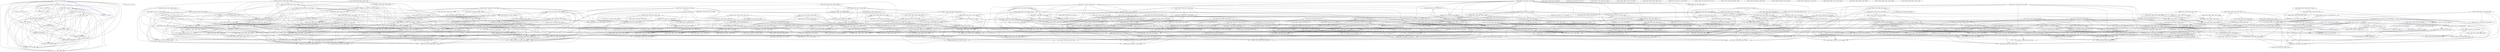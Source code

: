 digraph {
	0 [label="[(-12, 41), (-1, 48), (-27, 19)]"]
	1 [label="[(-40, 7), (-47, 2), (-24, 22)]"]
	2 [label="[(-11, 36), (-29, 18), (-46, 0)]"]
	3 [label="[(-21, 23), (-18, 32), (-14, 39)]"]
	4 [label="[(-49, -4), (-44, 10), (-38, 15)]"]
	5 [label="[(-29, 22), (-17, 33), (-42, 2)]"]
	6 [label="[(-20, 26), (-41, 13), (-27, 22)]"]
	7 [label="[(-11, 35), (-34, 16), (-13, 33)]"]
	8 [label="[(-1, 43), (-34, 11), (-48, 1)]"]
	9 [label="[(-32, 20), (-38, 13), (-23, 23)]"]
	10 [label="[(0, 18), (-9, 2), (-23, -8)]"]
	11 [label="[(-11, 38), (-8, 42), (4, 48)]"]
	12 [label="[(30, 42), (-32, -18), (4, 14)]"]
	13 [label="[(-32, 19), (-45, -1), (-25, 22)]"]
	14 [label="[(18, 33), (5, 19), (16, 30)]"]
	15 [label="[(-45, 1), (-40, 14), (-28, 18)]"]
	16 [label="[(-35, -20), (-41, -24), (-26, -12)]"]
	17 [label="[(-9, 35), (-18, 27), (-30, 18)]"]
	18 [label="[(5, 16), (-26, -15), (5, 21)]"]
	19 [label="[(-22, 27), (-31, 19), (-36, 16)]"]
	20 [label="[(-70003, -58017), (-28949, -6824), (34637, 57201)]"]
	21 [label="[(-7511, 14289), (71993, 81295), (-14182, 1065)]"]
	22 [label="[(41496, 62331), (28739, 63867), (-46404, -22233)]"]
	23 [label="[(-52024, -35937), (41715, 68830), (-50871, -12843)]"]
	24 [label="[(57864, 70702), (-52912, -30880), (13502, 34524)]"]
	25 [label="[(68548, 84052), (-34332, -28083), (-15694, 13805)]"]
	26 [label="[(19572, 46018), (-91175, -66184), (-19354, 5173)]"]
	27 [label="[(5001, 25611), (-34428, -3278), (-81501, -67639)]"]
	28 [label="[(28955, 45739), (3796, 16038), (55192, 88006)]"]
	29 [label="[(-2321, 12926), (-82562, -76867), (-9287, 15586)]"]
	30 [label="[(-17907, 2536), (8413, 19854), (70416, 89725)]"]
	31 [label="[(4653, 28469), (63236, 67499), (22339, 51748)]"]
	32 [label="[(-8654, 10864), (16840, 34644), (63195, 79095)]"]
	33 [label="[(-30124, -21549), (57165, 72520), (-36955, -26429)]"]
	34 [label="[(17391, 30238), (-54972, -20496), (-81951, -51987)]"]
	35 [label="[(46168, 56617), (43136, 70418), (3380, 27308)]"]
	36 [label="[(1615, 17921), (48397, 83812), (43269, 45469)]"]
	37 [label="[(-79091, -47773), (36153, 58425), (-22888, -11010)]"]
	38 [label="[(57466, 79937), (30666, 59763), (11646, 33794)]"]
	39 [label="[(-29725, -8310), (-75680, -63108), (-43531, -39143)]"]
	40 [label="[(-79207, -59591), (16942, 30273), (12337, 45526)]"]
	41 [label="[(-8272, 18794), (70196, 93422), (12844, 26949)]"]
	42 [label="[(-10016, 10763), (22684, 42075), (-81405, -61351)]"]
	43 [label="[(-63057, -36503), (-20032, -4256), (-65067, -49139)]"]
	44 [label="[(-3284, 20447), (-68897, -53056), (-52160, -22119)]"]
	45 [label="[(41716, 68477), (-12125, 3683), (48943, 63237)]"]
	46 [label="[(-56443, -44652), (56383, 65978), (6596, 32508)]"]
	47 [label="[(-64063, -55988), (-50143, -29492), (-19329, -7290)]"]
	48 [label="[(-40307, -24457), (-2859, 12193), (68883, 85116)]"]
	49 [label="[(41615, 53213), (3132, 32896), (55879, 59067)]"]
	50 [label="[(60411, 89514), (18265, 48124), (-29076, -5776)]"]
	51 [label="[(-6668, 9186), (21495, 34426), (67739, 90223)]"]
	52 [label="[(-31149, -17374), (282, 26729), (-82337, -66347)]"]
	53 [label="[(-28982, -12550), (-52493, -33002), (57631, 73424)]"]
	54 [label="[(75153, 85406), (-6097, 32097), (-2048, 22399)]"]
	55 [label="[(-39777, -24306), (40742, 65550), (-70805, -48884)]"]
	56 [label="[(50447, 61226), (13927, 44884), (-68517, -41950)]"]
	57 [label="[(14069, 49966), (58045, 73769), (-49109, -17154)]"]
	58 [label="[(-18059, 7973), (-59119, -42202), (53942, 76180)]"]
	59 [label="[(74116, 80753), (-15199, -4482), (-22883, -6218)]"]
	60 [label="[(-30137, -3472), (-78265, -76268), (-3856, 20738)]"]
	61 [label="[(-27525, 4210), (-48999, -30036), (-66522, -61008)]"]
	62 [label="[(-71598, -42691), (-19346, 5442), (50080, 76093)]"]
	63 [label="[(36986, 50946), (35576, 47733), (-53704, -42441)]"]
	64 [label="[(-20729, 5473), (-62540, -45007), (-69672, -63211)]"]
	65 [label="[(-78793, -57347), (-15855, 16836), (31142, 53183)]"]
	66 [label="[(-43253, -27154), (-80214, -54484), (-6923, 15043)]"]
	67 [label="[(21524, 51205), (-78788, -44373), (31296, 45389)]"]
	68 [label="[(20477, 43834), (-28619, -9238), (-89857, -66901)]"]
	69 [label="[(-53104, -43676), (-80037, -42706), (-8427, -403)]"]
	70 [label="[(-78578, -48390), (-43339, -31792), (-48259, -30921)]"]
	71 [label="[(-18776, 8984), (-6854, 6443), (-93619, -71328)]"]
	72 [label="[(-62431, -29429), (2162, 17928), (-75206, -46164)]"]
	73 [label="[(-23898, -4559), (72332, 96734), (-1414, 24935)]"]
	74 [label="[(26788, 43942), (36629, 57271), (29772, 58885)]"]
	75 [label="[(-27121, 2320), (58018, 89127), (-779, 25015)]"]
	76 [label="[(-14496, 14812), (74395, 85109), (-6120, 20267)]"]
	77 [label="[(-63045, -54273), (-61347, -50137), (12633, 16469)]"]
	78 [label="[(-36851, -17397), (68360, 81259), (13658, 30867)]"]
	79 [label="[(-53037, -31783), (-43819, -18209), (48068, 78578)]"]
	80 [label="[(-20337, -10002), (-11452, 26931), (74135, 95181)]"]
	81 [label="[(63991, 88424), (1144, 17375), (31769, 37039)]"]
	82 [label="[(-60710, -33180), (-57971, -39278), (27392, 48256)]"]
	83 [label="[(-53448, -29454), (-40070, -13246), (51989, 72994)]"]
	84 [label="[(-58051, -28559), (36540, 60271), (-51506, -36323)]"]
	85 [label="[(27620, 48354), (16398, 31436), (59161, 78236)]"]
	86 [label="[(-44171, -37013), (53874, 78533), (-38019, -17395)]"]
	87 [label="[(40393, 54549), (-59961, -33826), (-35509, -13584)]"]
	88 [label="[(-42360, -27573), (40941, 67687), (44787, 57727)]"]
	89 [label="[(6083, 24471), (-69836, -33822), (-70052, -59163)]"]
	90 [label="[(63695, 66831), (-41939, -27767), (-48427, -24997)]"]
	91 [label="[(-16966, -742), (32877, 47896), (60792, 80117)]"]
	92 [label="[(45365, 58036), (41440, 75828), (-23904, -3340)]"]
	93 [label="[(-67715, -41781), (-58082, -40366), (-53669, -27574)]"]
	94 [label="[(-31486, -30595), (-11025, -7711), (65390, 77981)]"]
	95 [label="[(-84518, -56987), (-50238, -16053), (7898, 28429)]"]
	96 [label="[(-38856, -18199), (2769, 19471), (-88402, -67533)]"]
	97 [label="[(-43581, -20942), (-75779, -50858), (10839, 33762)]"]
	98 [label="[(67011, 70745), (27669, 40298), (-34724, -13350)]"]
	99 [label="[(62761, 77222), (-22986, 11140), (-51193, -17569)]"]
	100 [label="[(-40001, -34281), (47180, 75328), (-31614, -10059)]"]
	101 [label="[(64666, 87416), (2690, 10109), (7999, 41143)]"]
	102 [label="[(-42148, -14892), (-42763, -28296), (58830, 70600)]"]
	103 [label="[(-75685, -55843), (10307, 35011), (29216, 55451)]"]
	104 [label="[(-22560, -13554), (-3439, 12443), (-85612, -67440)]"]
	105 [label="[(-54051, -32030), (-50066, -13171), (44597, 78006)]"]
	106 [label="[(68219, 79051), (-16670, -1539), (-20617, -4436)]"]
	107 [label="[(-77924, -54659), (-19725, -3491), (18391, 41280)]"]
	108 [label="[(-39009, -20619), (33696, 45286), (-68547, -57520)]"]
	109 [label="[(-15764, 9807), (-89285, -62437), (-42159, -17375)]"]
	110 [label="[(-60394, -35993), (53104, 86109), (746, 25326)]"]
	111 [label="[(-68451, -56368), (20849, 51542), (12898, 35335)]"]
	112 [label="[(11358, 38211), (61548, 91789), (-9967, 6379)]"]
	113 [label="[(12919, 30664), (33943, 64058), (-77691, -55745)]"]
	114 [label="[(55573, 69815), (-2052, 10422), (38302, 53488)]"]
	115 [label="[(5076, 29348), (61677, 85518), (-26379, -12140)]"]
	116 [label="[(49939, 67865), (12998, 27092), (44432, 56410)]"]
	117 [label="[(-70441, -57152), (-791, 18633), (-54891, -23235)]"]
	118 [label="[(-53653, -30543), (-33763, -1919), (66075, 75308)]"]
	119 [label="[(-67798, -63867), (-24008, -7243), (-53174, -39718)]"]
	120 [label="[(-40022, -22503), (-75528, -74474), (-21233, -4581)]"]
	121 [label="[(23601, 34328), (14894, 41533), (-80685, -60190)]"]
	122 [label="[(-13066, 15928), (-92552, -63413), (-20376, -9838)]"]
	123 [label="[(-49892, -43115), (60463, 79397), (-22566, -6597)]"]
	124 [label="[(56284, 69429), (47483, 67335), (-26130, -1957)]"]
	125 [label="[(67867, 75026), (1694, 25447), (-54082, -22987)]"]
	126 [label="[(62296, 81718), (-20000, 907), (14439, 43290)]"]
	127 [label="[(49886, 69148), (29808, 51175), (-33178, -20961)]"]
	128 [label="[(-89551, -70430), (2757, 13331), (25520, 36996)]"]
	129 [label="[(-48418, -33657), (-71128, -47860), (-26141, -17130)]"]
	130 [label="[(-44318, -21630), (5402, 23405), (-89540, -61708)]"]
	131 [label="[(40469, 48747), (8098, 28230), (43525, 63687)]"]
	132 [label="[(-38036, -8983), (18299, 27638), (-77380, -56859)]"]
	133 [label="[(-75705, -56407), (7861, 27680), (-51037, -34139)]"]
	134 [label="[(912, 37237), (-91682, -75217), (-27426, 8968)]"]
	135 [label="[(38885, 61197), (43451, 53890), (-43305, -5432)]"]
	136 [label="[(-84951, -50234), (-10400, 9610), (37177, 52716)]"]
	137 [label="[(-11951, 7996), (63909, 75792), (20464, 40501)]"]
	138 [label="[(53587, 85492), (-29752, -6057), (16752, 42226)]"]
	139 [label="[(-69542, -63786), (-9748, 1328), (-55963, -40728)]"]
	140 [label="[(-47410, -35603), (-79036, -48393), (14262, 27382)]"]
	141 [label="[(-63004, -51874), (15318, 39261), (-63356, -44013)]"]
	142 [label="[(6035, 22314), (-91660, -71249), (12376, 40148)]"]
	143 [label="[(56349, 79243), (26964, 46599), (2405, 26287)]"]
	144 [label="[(-61362, -49465), (35052, 50540), (33752, 41310)]"]
	145 [label="[(-57122, -31360), (-61049, -51330), (18429, 52777)]"]
	146 [label="[(72938, 82895), (-7349, 10258), (-10322, 12590)]"]
	147 [label="[(20847, 36770), (-30373, -12401), (51790, 80140)]"]
	148 [label="[(-33702, -11453), (-88000, -65975), (-27949, 1788)]"]
	149 [label="[(21101, 42098), (-33686, -19107), (-78865, -63117)]"]
	150 [label="[(-66086, -43879), (-34662, -5262), (-76011, -50225)]"]
	151 [label="[(-37086, -24625), (-73278, -65296), (-37345, -22697)]"]
	152 [label="[(-14271, -2833), (54891, 79533), (-44895, -43635)]"]
	153 [label="[(30458, 54853), (47685, 67677), (15350, 41189)]"]
	154 [label="[(-88040, -65134), (-48481, -27025), (-14808, 5096)]"]
	155 [label="[(-19178, 7122), (12953, 30932), (57150, 95617)]"]
	156 [label="[(-30909, -9452), (68296, 90846), (-27217, -6574)]"]
	157 [label="[(-7797, 15301), (-35634, -8361), (55266, 85365)]"]
	158 [label="[(42528, 53145), (8363, 42394), (-56708, -42378)]"]
	159 [label="[(-22028, -12408), (49515, 69518), (52806, 66694)]"]
	160 [label="[(-50326, -22636), (60260, 84018), (-37235, -10401)]"]
	161 [label="[(18641, 32553), (-1551, 20824), (65767, 82140)]"]
	162 [label="[(-14798, 2910), (16332, 18314), (59983, 85220)]"]
	163 [label="[(-30825, -14957), (64605, 81347), (-19408, -665)]"]
	164 [label="[(20356, 44843), (-59058, -24602), (-63510, -49311)]"]
	165 [label="[(-65073, -49771), (52694, 53553), (-1662, 2142)]"]
	166 [label="[(-36268, -3672), (-5911, 2173), (-84764, -62930)]"]
	167 [label="[(17214, 33307), (25948, 45418), (65227, 87293)]"]
	168 [label="[(54256, 72176), (19200, 53176), (-24001, -1154)]"]
	169 [label="[(-28161, -6767), (56080, 69308), (-55554, -34389)]"]
	170 [label="[(-4781, 13451), (-72029, -57606), (21375, 37185)]"]
	171 [label="[(-9221, 16225), (67099, 83595), (8, 28701)]"]
	172 [label="[(51017, 76241), (37451, 52318), (-9740, 13958)]"]
	173 [label="[(-37516, -20125), (-24414, 7208), (-82252, -67529)]"]
	174 [label="[(54696, 81526), (31010, 58109), (-28810, 6757)]"]
	175 [label="[(27352, 49784), (-8560, 23076), (-76248, -72079)]"]
	176 [label="[(-44392, -23178), (-83163, -54734), (-35916, -19210)]"]
	177 [label="[(23058, 39659), (-75066, -59087), (-45038, -21011)]"]
	178 [label="[(-32007, -19199), (50334, 67939), (-66870, -41822)]"]
	179 [label="[(-55482, -16449), (29686, 43681), (-67451, -49661)]"]
	180 [label="[(67412, 78219), (8576, 25353), (26991, 50827)]"]
	181 [label="[(-32997, -13431), (33527, 54011), (44261, 72783)]"]
	182 [label="[(-65226, -44630), (-60999, -42188), (-17980, 7398)]"]
	183 [label="[(-53879, -30199), (-21372, -4591), (53471, 80119)]"]
	184 [label="[(-81750, -73038), (-12391, 16058), (-27281, -10715)]"]
	185 [label="[(-28745, -14037), (21021, 22966), (53138, 75400)]"]
	186 [label="[(-11847, -906), (-87259, -69841), (15488, 37867)]"]
	187 [label="[(-79232, -64835), (26964, 55272), (-7542, 9579)]"]
	188 [label="[(51390, 77199), (42440, 44102), (20345, 37107)]"]
	189 [label="[(32634, 53125), (-35711, -9036), (43392, 61586)]"]
	190 [label="[(14442, 16830), (-93151, -72116), (-13713, 3490)]"]
	191 [label="[(15733, 40825), (-57715, -25371), (45461, 71637)]"]
	192 [label="[(52317, 74731), (-28163, -17460), (25458, 58045)]"]
	193 [label="[(-27564, 2211), (46580, 66691), (-54415, -32613)]"]
	194 [label="[(-51530, -41067), (-61809, -40596), (20641, 42195)]"]
	195 [label="[(-65040, -41924), (10815, 29967), (-77327, -54738)]"]
	196 [label="[(-20238, -12700), (-54744, -34485), (-67042, -58487)]"]
	197 [label="[(-30616, -15015), (-84194, -69773), (-18784, -4851)]"]
	198 [label="[(49579, 53086), (22207, 53808), (32578, 49883)]"]
	199 [label="[(-38888, -20901), (19502, 46376), (-83484, -57288)]"]
	200 [label="[(-62089, -36673), (-62257, -38961), (20371, 48919)]"]
	201 [label="[(53618, 91792), (24026, 42487), (3373, 5871)]"]
	202 [label="[(-24526, -10081), (-55138, -33071), (63307, 83130)]"]
	203 [label="[(42325, 44884), (-77603, -43509), (22511, 49877)]"]
	204 [label="[(51090, 80417), (-44131, -18955), (-58555, -23094)]"]
	205 [label="[(-51830, -16677), (-31597, -23990), (-74200, -50560)]"]
	206 [label="[(39021, 49504), (-58936, -51403), (37753, 43930)]"]
	207 [label="[(-57446, -32174), (14564, 36620), (-55988, -50797)]"]
	208 [label="[(-81709, -60903), (-43025, -29712), (-38184, -15474)]"]
	209 [label="[(-42860, -31195), (-15111, -1558), (70235, 83004)]"]
	210 [label="[(-40281, -22031), (69888, 82776), (5755, 12513)]"]
	211 [label="[(-8526, 6810), (-7076, 398), (69909, 94414)]"]
	212 [label="[(-87253, -50917), (11988, 23863), (-45437, -24458)]"]
	213 [label="[(52749, 65867), (-64687, -49116), (-37429, -14336)]"]
	214 [label="[(-52376, -25612), (12421, 45814), (-80178, -58192)]"]
	215 [label="[(15855, 33455), (2642, 28712), (-84291, -70575)]"]
	216 [label="[(62333, 83647), (-33373, -10852), (-52945, -33425)]"]
	217 [label="[(71964, 92089), (14355, 25699), (-13814, 1674)]"]
	218 [label="[(-48437, -21995), (-50417, -39938), (58338, 61260)]"]
	219 [label="[(-18072, 3100), (-65604, -38589), (-61622, -42140)]"]
	220 [label="[(21822, 31051), (-31034, -20646), (68265, 89261)]"]
	221 [label="[(57606, 89660), (-9179, 20933), (-46591, -14625)]"]
	222 [label="[(40081, 62029), (-54900, -39726), (-32377, -19297)]"]
	223 [label="[(-34741, -8427), (-73789, -49715), (-57100, -25783)]"]
	224 [label="[(38187, 69064), (36824, 65615), (13282, 19202)]"]
	225 [label="[(-75841, -54039), (27188, 47461), (16614, 31882)]"]
	226 [label="[(51157, 58307), (-65634, -48678), (1041, 14388)]"]
	227 [label="[(-23733, -13154), (7035, 23913), (55977, 86463)]"]
	228 [label="[(-2265, 11384), (-74127, -50988), (23795, 46797)]"]
	229 [label="[(57413, 81030), (12293, 42890), (-1391, 17128)]"]
	230 [label="[(-3314, 30025), (-4747, 16210), (73579, 79036)]"]
	231 [label="[(64372, 88137), (20334, 47674), (-39429, -11848)]"]
	232 [label="[(-55517, -35792), (53986, 79435), (-1229, 11512)]"]
	233 [label="[(-25854, -3145), (-93152, -57598), (-38171, -12759)]"]
	234 [label="[(-66373, -36045), (44295, 53836), (-57069, -19663)]"]
	235 [label="[(-7859, 9392), (-52171, -40966), (52503, 74557)]"]
	236 [label="[(30181, 53650), (-53694, -36031), (50959, 57413)]"]
	237 [label="[(-33079, -17690), (-76370, -42737), (-44672, -29471)]"]
	238 [label="[(-36966, -13630), (14777, 35859), (68791, 85389)]"]
	239 [label="[(-53262, -43798), (-65671, -42996), (-63783, -24372)]"]
	240 [label="[(20919, 37985), (35261, 54834), (42197, 69015)]"]
	241 [label="[(-26551, 1746), (60060, 95300), (-32988, 3456)]"]
	242 [label="[(-48095, -21271), (57654, 71939), (14906, 31230)]"]
	243 [label="[(-41913, -21340), (-1159, 29278), (69716, 79837)]"]
	244 [label="[(50071, 80080), (9074, 33546), (40644, 63276)]"]
	245 [label="[(-82291, -52412), (-24582, -4153), (-54567, -20480)]"]
	246 [label="[(32689, 53302), (-810, 20805), (-78048, -53470)]"]
	247 [label="[(8856, 34239), (27401, 50296), (-79697, -58119)]"]
	248 [label="[(67070, 78605), (-45161, -12853), (5834, 35021)]"]
	249 [label="[(-9536, 11179), (-1612, 37945), (59287, 87302)]"]
	250 [label="[(24077, 49210), (-76709, -65435), (3915, 22999)]"]
	251 [label="[(-52603, -19789), (-33182, -13274), (49905, 68922)]"]
	252 [label="[(-808, 22002), (-97991, -68373), (-24516, -3973)]"]
	253 [label="[(-69587, -38665), (32629, 47232), (-49855, -32127)]"]
	254 [label="[(-79284, -60462), (-599, 23149), (18494, 39252)]"]
	255 [label="[(-9037, 22084), (53017, 74877), (40979, 70983)]"]
	256 [label="[(22283, 43849), (26194, 41117), (53450, 84758)]"]
	257 [label="[(-43053, -11534), (68553, 91547), (-9517, -364)]"]
	258 [label="[(-36833, -8215), (-32657, 1320), (57678, 83049)]"]
	259 [label="[(-67241, -45492), (38345, 58562), (14375, 32715)]"]
	260 [label="[(-880, 22583), (41468, 58074), (56956, 76461)]"]
	261 [label="[(7590, 23528), (69333, 83342), (-9387, 3778)]"]
	262 [label="[(18563, 54871), (-83601, -58137), (-38716, -28534)]"]
	263 [label="[(-51255, -23794), (58843, 71628), (13202, 44973)]"]
	264 [label="[(-41441, -20802), (55176, 80922), (-24509, 296)]"]
	265 [label="[(-36407, -21238), (-73084, -38320), (-66918, -33715)]"]
	266 [label="[(-8943, 15145), (42317, 65331), (54430, 76066)]"]
	267 [label="[(-28775, -5479), (57347, 77134), (24266, 41418)]"]
	268 [label="[(38558, 63760), (-49420, -33594), (-45037, -35384)]"]
	269 [label="[(-83022, -66950), (-42022, -24002), (-28701, 4321)]"]
	270 [label="[(54109, 73974), (34676, 64781), (17084, 34205)]"]
	271 [label="[(-12103, 17124), (-13877, 16384), (-94327, -64279)]"]
	272 [label="[(38838, 57135), (-44065, -41275), (32156, 45320)]"]
	273 [label="[(-29205, -26115), (-2450, 3560), (-90024, -64453)]"]
	274 [label="[(-59932, -49523), (-26975, -18004), (50292, 65639)]"]
	275 [label="[(68347, 71179), (1706, 31301), (-53699, -22525)]"]
	276 [label="[(-44914, -37051), (58761, 79795), (14135, 31043)]"]
	277 [label="[(14446, 43108), (-26390, 1137), (-73159, -53537)]"]
	278 [label="[(38744, 46440), (-65022, -56396), (-28399, -15583)]"]
	279 [label="[(-39357, -17275), (55880, 91308), (3812, 23103)]"]
	280 [label="[(37814, 45451), (59689, 71129), (-33091, -3730)]"]
	281 [label="[(50669, 65679), (-65089, -39905), (10428, 16497)]"]
	282 [label="[(-76944, -63740), (31943, 44246), (1634, 17554)]"]
	283 [label="[(24313, 39538), (17660, 43463), (65263, 82899)]"]
	284 [label="[(-1751, 8013), (52465, 63766), (36766, 67427)]"]
	285 [label="[(-73979, -54352), (23710, 37649), (-53777, -41099)]"]
	286 [label="[(12648, 32312), (27877, 54262), (48185, 79056)]"]
	287 [label="[(64634, 79787), (-817, 20726), (-40924, -16995)]"]
	288 [label="[(-55159, -34951), (-52366, -19139), (33138, 66420)]"]
	289 [label="[(28611, 46884), (-67432, -56104), (-41247, -9884)]"]
	290 [label="[(53904, 90747), (-8530, 12309), (26543, 54359)]"]
	291 [label="[(36535, 52649), (-1891, 16050), (-71909, -49345)]"]
	292 [label="[(15970, 39925), (19351, 42141), (60410, 81771)]"]
	293 [label="[(48383, 54849), (56099, 77155), (-17073, 8867)]"]
	294 [label="[(-15544, 14965), (-15041, 13079), (-85098, -71913)]"]
	295 [label="[(14507, 43155), (41806, 61782), (-57635, -51328)]"]
	296 [label="[(12433, 30956), (-81104, -66265), (1364, 25472)]"]
	297 [label="[(23177, 46878), (62348, 73670), (12336, 27435)]"]
	298 [label="[(-37369, -24070), (-67916, -49572), (33851, 56308)]"]
	299 [label="[(-33460, -17887), (-31371, -14920), (68200, 76982)]"]
	300 [label="[(-490, 21676), (-39087, -15173), (-77484, -55507)]"]
	301 [label="[(25035, 49828), (-85831, -62348), (-21746, 12536)]"]
	302 [label="[(-31755, -12488), (20314, 41767), (-74849, -53330)]"]
	303 [label="[(69374, 78844), (22048, 45164), (-17514, 8272)]"]
	304 [label="[(-27307, -13795), (-26885, -899), (57042, 80628)]"]
	305 [label="[(-33191, -29034), (54376, 69632), (24165, 60153)]"]
	306 [label="[(76374, 95339), (-11315, 11232), (16557, 35811)]"]
	307 [label="[(-27265, -1773), (40190, 64255), (-65320, -49841)]"]
	308 [label="[(-85104, -61112), (-55931, -19938), (-19478, 8038)]"]
	309 [label="[(65636, 95716), (-12418, 14528), (-4509, 9864)]"]
	310 [label="[(-56477, -28588), (1640, 14491), (-74593, -56323)]"]
	311 [label="[(-77836, -48354), (-28324, -11739), (23836, 47437)]"]
	312 [label="[(25784, 38121), (-88253, -62923), (-4452, 10503)]"]
	313 [label="[(-36465, -3717), (51759, 72031), (-52628, -26227)]"]
	314 [label="[(-43123, -11236), (65474, 75390), (-42208, -25946)]"]
	315 [label="[(8701, 39618), (55548, 83009), (22704, 46319)]"]
	316 [label="[(-3984, 11535), (-40721, -18864), (62717, 79731)]"]
	317 [label="[(30532, 44358), (-43801, -9112), (59319, 79217)]"]
	318 [label="[(-53478, -47391), (23298, 48860), (-67938, -50736)]"]
	319 [label="[(-45265, -6689), (68235, 78527), (-48886, -31219)]"]
	320 [label="[(-5902, 20911), (-75932, -56026), (-57732, -31083)]"]
	321 [label="[(-66001, -30299), (9289, 21770), (-79532, -44535)]"]
	322 [label="[(-72812, -58338), (24623, 39420), (-32375, -11977)]"]
	323 [label="[(-71978, -43972), (43285, 58665), (4474, 26311)]"]
	324 [label="[(22508, 41359), (-69340, -49781), (-64210, -33307)]"]
	325 [label="[(-44685, -20901), (-48744, -43584), (-75155, -44732)]"]
	326 [label="[(-72915, -50461), (16928, 42632), (-50617, -29991)]"]
	327 [label="[(-27691, -9898), (-77111, -45312), (31228, 55262)]"]
	328 [label="[(59914, 95920), (414, 7209), (9956, 21045)]"]
	329 [label="[(-20446, -974), (-44647, -27682), (-88125, -68805)]"]
	330 [label="[(-7561, 8433), (-18982, 894), (64431, 89344)]"]
	331 [label="[(-1653, 10737), (-25894, -7704), (-78232, -72277)]"]
	332 [label="[(69346, 79970), (-21981, 4499), (-26907, 11209)]"]
	333 [label="[(51820, 54804), (52972, 70746), (-2759, 2312)]"]
	334 [label="[(64434, 84026), (-32402, -3979), (-7195, 20643)]"]
	335 [label="[(-83733, -69589), (-51713, -33016), (3012, 13853)]"]
	336 [label="[(10201, 21176), (54036, 75285), (25829, 62713)]"]
	337 [label="[(-48670, -38360), (-69832, -50715), (-37680, -12938)]"]
	338 [label="[(-72798, -56099), (36370, 47364), (-30778, -10630)]"]
	339 [label="[(-17456, -7805), (48648, 60817), (54191, 60859)]"]
	340 [label="[(-56221, -44459), (-39286, -17626), (34456, 52464)]"]
	341 [label="[(61325, 85227), (-44148, -35369), (-28781, 465)]"]
	342 [label="[(-45478, -28582), (42699, 63546), (-63225, -45361)]"]
	343 [label="[(66065, 80922), (12350, 28545), (-21089, -6849)]"]
	344 [label="[(-74244, -55003), (-8055, 14243), (35080, 40384)]"]
	345 [label="[(-1095, 27358), (53117, 71679), (-57176, -34436)]"]
	346 [label="[(-35406, -12582), (74457, 80149), (-20514, -13161)]"]
	347 [label="[(46076, 64613), (-51455, -35919), (-35318, -21841)]"]
	348 [label="[(-52232, -37192), (-10365, -2869), (60987, 74421)]"]
	349 [label="[(-74431, -69100), (18008, 38991), (-8658, 9185)]"]
	350 [label="[(-26753, -15624), (-84413, -73738), (-40002, -11374)]"]
	351 [label="[(33871, 57730), (56710, 78730), (29428, 49337)]"]
	352 [label="[(-58732, -47192), (-53228, -42042), (-56032, -23917)]"]
	353 [label="[(-79806, -70568), (-16031, 12148), (23275, 45585)]"]
	354 [label="[(41188, 62531), (-7562, 3883), (47661, 59951)]"]
	355 [label="[(-35220, -12578), (19766, 51340), (-72170, -50301)]"]
	356 [label="[(-56285, -47392), (-35306, -29170), (44391, 56897)]"]
	357 [label="[(-81768, -49994), (6946, 25870), (47913, 50332)]"]
	358 [label="[(-42537, -21597), (-83563, -62724), (23037, 43665)]"]
	359 [label="[(-30305, -7671), (35001, 59014), (46271, 76274)]"]
	360 [label="[(-45229, -40602), (-66300, -53150), (12403, 34806)]"]
	361 [label="[(-29746, -1711), (20017, 47514), (-73069, -53366)]"]
	362 [label="[(-80075, -60940), (-19955, 9827), (-8266, -1805)]"]
	363 [label="[(57569, 80111), (-65826, -50512), (3231, 25716)]"]
	364 [label="[(-75491, -69279), (29398, 33291), (-17760, 11671)]"]
	365 [label="[(-25479, 2731), (-87698, -67937), (-11293, 19048)]"]
	366 [label="[(-11829, -1061), (19988, 32790), (-92294, -55506)]"]
	367 [label="[(21352, 40945), (40771, 48583), (-67151, -59151)]"]
	368 [label="[(-42977, -12057), (-7257, 18553), (-83582, -65468)]"]
	369 [label="[(-7377, 9954), (26865, 52444), (-80529, -47250)]"]
	370 [label="[(-59449, -43724), (-58486, -20224), (-51557, -35095)]"]
	371 [label="[(-37705, -13203), (-63763, -60864), (-53820, -25757)]"]
	372 [label="[(44366, 73289), (-32806, -14773), (-43125, -35418)]"]
	373 [label="[(-56656, -45872), (50330, 62757), (-1701, 25000)]"]
	374 [label="[(58577, 74733), (23861, 40108), (13747, 40908)]"]
	375 [label="[(-67934, -40559), (-11226, 6016), (-73412, -44862)]"]
	376 [label="[(12757, 38824), (47552, 63986), (42087, 55609)]"]
	377 [label="[(-13501, 5871), (53876, 79448), (22501, 38713)]"]
	378 [label="[(-36975, -13196), (-88730, -58725), (-16644, 6962)]"]
	379 [label="[(-69288, -55110), (38422, 64923), (15936, 38032)]"]
	380 [label="[(-63471, -48291), (16466, 44719), (-57299, -29640)]"]
	381 [label="[(66581, 89710), (-2354, 15493), (-12364, 5232)]"]
	382 [label="[(78084, 87689), (-4976, 12016), (-10658, 5121)]"]
	383 [label="[(28226, 56713), (-71919, -54608), (-42397, -31750)]"]
	384 [label="[(18424, 40815), (63569, 76696), (14543, 32698)]"]
	385 [label="[(-16245, 14527), (17680, 43079), (72549, 91945)]"]
	386 [label="[(-77728, -74787), (-43991, -10317), (985, 15105)]"]
	387 [label="[(-77999, -73050), (-2022, 12759), (-39849, -12316)]"]
	388 [label="[(-44790, -21055), (13687, 35763), (65209, 88469)]"]
	389 [label="[(40013, 59824), (60136, 79649), (-358, 25306)]"]
	390 [label="[(-35043, -16737), (41777, 56619), (-61261, -49086)]"]
	391 [label="[(-77033, -56577), (-5720, 4847), (-26507, -6754)]"]
	392 [label="[(-29531, -16639), (40666, 63576), (44672, 65642)]"]
	393 [label="[(-82927, -53260), (-55047, -32334), (-13487, 9314)]"]
	394 [label="[(25712, 49874), (6851, 19728), (65528, 74206)]"]
	395 [label="[(-37081, -15148), (-60575, -23761), (-70756, -49969)]"]
	396 [label="[(-28282, -9253), (-40695, -22101), (-81821, -67099)]"]
	397 [label="[(5780, 20082), (33642, 46956), (-71449, -62422)]"]
	398 [label="[(-88086, -77371), (-15014, 9175), (-24709, 3204)]"]
	399 [label="[(58375, 90701), (-916, 23871), (-9910, 9070)]"]
	400 [label="[(47053, 57166), (-30456, -13194), (-52918, -43593)]"]
	401 [label="[(3622, 23986), (-15322, -1710), (-96227, -68508)]"]
	402 [label="[(2316, 26398), (-81095, -49688), (33876, 62700)]"]
	403 [label="[(30638, 51715), (35872, 46823), (-56349, -29601)]"]
	404 [label="[(-27831, -17345), (-19515, -7960), (76040, 92701)]"]
	405 [label="[(14932, 42647), (30167, 48535), (55457, 75628)]"]
	406 [label="[(32546, 61262), (17932, 38658), (-79115, -51598)]"]
	407 [label="[(65470, 98033), (-15674, 13931), (-1497, 30342)]"]
	408 [label="[(47952, 75295), (13457, 34032), (-60835, -47553)]"]
	409 [label="[(-51589, -42217), (29068, 53726), (35769, 61614)]"]
	410 [label="[(41670, 64539), (53057, 72532), (15151, 45904)]"]
	411 [label="[(-91360, -62313), (-20027, 6302), (-40054, -4009)]"]
	412 [label="[(5912, 42772), (64980, 77359), (15793, 29251)]"]
	413 [label="[(-57478, -52323), (50326, 60081), (-31046, -3126)]"]
	414 [label="[(24971, 40373), (-70190, -48050), (20111, 31535)]"]
	415 [label="[(25587, 49311), (27261, 46685), (61743, 70691)]"]
	416 [label="[(-18263, 2723), (41516, 57698), (-65645, -49422)]"]
	417 [label="[(78541, 82441), (8208, 25964), (1134, 17009)]"]
	418 [label="[(33297, 45607), (60786, 66623), (25560, 38578)]"]
	419 [label="[(63581, 73645), (11067, 42553), (-21908, -8296)]"]
	1 -> 0 [color=black]
	2 -> 1 [color=black]
	3 -> 0 [color=black]
	3 -> 1 [color=black]
	3 -> 2 [color=black]
	4 -> 0 [color=black]
	4 -> 1 [color=black]
	4 -> 2 [color=black]
	4 -> 3 [color=black]
	5 -> 0 [color=black]
	5 -> 1 [color=black]
	5 -> 2 [color=black]
	5 -> 3 [color=black]
	5 -> 4 [color=black]
	6 -> 0 [color=black]
	6 -> 1 [color=black]
	6 -> 2 [color=black]
	6 -> 3 [color=black]
	6 -> 4 [color=black]
	6 -> 5 [color=black]
	7 -> 1 [color=black]
	7 -> 2 [color=black]
	7 -> 4 [color=black]
	7 -> 5 [color=black]
	7 -> 6 [color=black]
	8 -> 0 [color=black]
	8 -> 1 [color=black]
	8 -> 2 [color=black]
	8 -> 3 [color=black]
	8 -> 5 [color=black]
	8 -> 7 [color=black]
	9 -> 0 [color=black]
	9 -> 1 [color=black]
	9 -> 2 [color=black]
	9 -> 3 [color=black]
	9 -> 4 [color=black]
	9 -> 5 [color=black]
	9 -> 6 [color=black]
	9 -> 7 [color=black]
	9 -> 8 [color=black]
	11 -> 1 [color=black]
	11 -> 3 [color=black]
	11 -> 4 [color=black]
	11 -> 6 [color=black]
	11 -> 7 [color=black]
	11 -> 9 [color=black]
	13 -> 0 [color=black]
	13 -> 2 [color=black]
	13 -> 3 [color=black]
	13 -> 4 [color=black]
	13 -> 5 [color=black]
	13 -> 6 [color=black]
	13 -> 7 [color=black]
	13 -> 8 [color=black]
	13 -> 9 [color=black]
	13 -> 10 [color=black]
	13 -> 11 [color=black]
	14 -> 6 [color=black]
	14 -> 9 [color=black]
	15 -> 0 [color=black]
	15 -> 1 [color=black]
	15 -> 2 [color=black]
	15 -> 3 [color=black]
	15 -> 4 [color=black]
	15 -> 5 [color=black]
	15 -> 6 [color=black]
	15 -> 7 [color=black]
	15 -> 8 [color=black]
	15 -> 9 [color=black]
	15 -> 10 [color=black]
	15 -> 11 [color=black]
	15 -> 13 [color=black]
	16 -> 9 [color=black]
	17 -> 1 [color=black]
	17 -> 3 [color=black]
	17 -> 4 [color=black]
	17 -> 5 [color=black]
	17 -> 6 [color=black]
	17 -> 7 [color=black]
	17 -> 8 [color=black]
	17 -> 9 [color=black]
	17 -> 10 [color=blue]
	17 -> 12 [color=black]
	17 -> 13 [color=black]
	17 -> 14 [color=black]
	17 -> 15 [color=black]
	19 -> 0 [color=black]
	19 -> 1 [color=black]
	19 -> 2 [color=black]
	19 -> 3 [color=black]
	19 -> 4 [color=black]
	19 -> 5 [color=black]
	19 -> 6 [color=black]
	19 -> 7 [color=black]
	19 -> 8 [color=black]
	19 -> 9 [color=black]
	19 -> 10 [color=blue]
	19 -> 11 [color=black]
	19 -> 13 [color=black]
	19 -> 14 [color=black]
	19 -> 15 [color=black]
	19 -> 16 [color=black]
	19 -> 17 [color=black]
	19 -> 18 [color=black]
	25 -> 24 [color=black]
	32 -> 30 [color=black]
	34 -> 27 [color=black]
	37 -> 23 [color=black]
	44 -> 34 [color=black]
	50 -> 22 [color=black]
	54 -> 38 [color=black]
	55 -> 23 [color=black]
	57 -> 22 [color=black]
	58 -> 53 [color=black]
	62 -> 20 [color=black]
	64 -> 61 [color=black]
	65 -> 20 [color=black]
	65 -> 62 [color=black]
	66 -> 60 [color=black]
	68 -> 34 [color=black]
	71 -> 27 [color=black]
	71 -> 52 [color=black]
	73 -> 21 [color=black]
	73 -> 41 [color=black]
	75 -> 21 [color=black]
	75 -> 41 [color=black]
	75 -> 73 [color=black]
	76 -> 21 [color=black]
	78 -> 73 [color=black]
	79 -> 62 [color=black]
	80 -> 30 [color=black]
	82 -> 79 [color=black]
	84 -> 23 [color=black]
	84 -> 33 [color=black]
	84 -> 55 [color=black]
	91 -> 32 [color=black]
	91 -> 51 [color=black]
	92 -> 57 [color=black]
	93 -> 70 [color=black]
	95 -> 77 [color=black]
	95 -> 82 [color=black]
	96 -> 71 [color=black]
	96 -> 72 [color=black]
	97 -> 66 [color=black]
	97 -> 82 [color=black]
	99 -> 59 [color=black]
	100 -> 23 [color=black]
	100 -> 86 [color=black]
	103 -> 40 [color=black]
	103 -> 65 [color=black]
	104 -> 52 [color=black]
	104 -> 71 [color=black]
	104 -> 96 [color=black]
	105 -> 62 [color=black]
	105 -> 79 [color=black]
	105 -> 82 [color=black]
	105 -> 83 [color=black]
	105 -> 102 [color=black]
	106 -> 59 [color=black]
	107 -> 20 [color=black]
	107 -> 65 [color=black]
	107 -> 95 [color=black]
	109 -> 39 [color=black]
	109 -> 44 [color=black]
	110 -> 46 [color=black]
	110 -> 78 [color=black]
	112 -> 21 [color=black]
	112 -> 76 [color=black]
	114 -> 45 [color=black]
	114 -> 101 [color=black]
	115 -> 21 [color=black]
	115 -> 57 [color=black]
	117 -> 72 [color=black]
	118 -> 48 [color=black]
	118 -> 83 [color=black]
	118 -> 102 [color=black]
	121 -> 113 [color=black]
	122 -> 109 [color=black]
	123 -> 86 [color=black]
	124 -> 22 [color=black]
	124 -> 50 [color=black]
	126 -> 54 [color=black]
	126 -> 114 [color=black]
	127 -> 50 [color=black]
	127 -> 92 [color=black]
	127 -> 124 [color=black]
	128 -> 103 [color=black]
	130 -> 72 [color=black]
	130 -> 96 [color=black]
	130 -> 104 [color=black]
	131 -> 28 [color=black]
	131 -> 85 [color=black]
	132 -> 42 [color=black]
	132 -> 52 [color=black]
	132 -> 96 [color=black]
	132 -> 130 [color=black]
	133 -> 72 [color=black]
	134 -> 26 [color=black]
	134 -> 29 [color=black]
	134 -> 109 [color=black]
	135 -> 50 [color=black]
	135 -> 56 [color=black]
	135 -> 63 [color=black]
	135 -> 124 [color=black]
	135 -> 127 [color=black]
	136 -> 62 [color=black]
	136 -> 107 [color=black]
	137 -> 31 [color=black]
	137 -> 41 [color=black]
	137 -> 73 [color=black]
	138 -> 54 [color=black]
	139 -> 119 [color=black]
	140 -> 66 [color=black]
	141 -> 72 [color=black]
	141 -> 84 [color=black]
	141 -> 117 [color=black]
	141 -> 133 [color=black]
	142 -> 29 [color=black]
	142 -> 67 [color=black]
	143 -> 35 [color=black]
	143 -> 38 [color=black]
	143 -> 54 [color=black]
	145 -> 82 [color=black]
	146 -> 54 [color=black]
	146 -> 59 [color=black]
	146 -> 106 [color=black]
	148 -> 60 [color=black]
	148 -> 66 [color=black]
	148 -> 120 [color=black]
	148 -> 129 [color=black]
	150 -> 43 [color=black]
	150 -> 119 [color=black]
	150 -> 139 [color=black]
	151 -> 129 [color=black]
	151 -> 148 [color=black]
	153 -> 74 [color=black]
	155 -> 30 [color=black]
	155 -> 32 [color=black]
	155 -> 51 [color=black]
	155 -> 80 [color=black]
	156 -> 33 [color=black]
	158 -> 63 [color=black]
	160 -> 23 [color=black]
	160 -> 33 [color=black]
	160 -> 84 [color=black]
	160 -> 86 [color=black]
	160 -> 100 [color=black]
	160 -> 123 [color=black]
	160 -> 156 [color=black]
	161 -> 85 [color=black]
	162 -> 32 [color=black]
	163 -> 73 [color=black]
	164 -> 34 [color=black]
	164 -> 44 [color=black]
	164 -> 89 [color=black]
	164 -> 149 [color=black]
	165 -> 110 [color=black]
	166 -> 52 [color=black]
	166 -> 72 [color=black]
	166 -> 104 [color=black]
	167 -> 85 [color=black]
	168 -> 22 [color=black]
	168 -> 50 [color=black]
	168 -> 92 [color=black]
	168 -> 98 [color=black]
	168 -> 124 [color=black]
	168 -> 125 [color=black]
	168 -> 127 [color=black]
	168 -> 135 [color=black]
	169 -> 33 [color=black]
	169 -> 55 [color=black]
	169 -> 160 [color=black]
	171 -> 21 [color=black]
	171 -> 31 [color=black]
	171 -> 41 [color=black]
	171 -> 73 [color=black]
	171 -> 76 [color=black]
	171 -> 137 [color=black]
	172 -> 35 [color=black]
	172 -> 50 [color=black]
	172 -> 92 [color=black]
	172 -> 124 [color=black]
	172 -> 135 [color=black]
	172 -> 143 [color=black]
	173 -> 72 [color=black]
	174 -> 35 [color=black]
	174 -> 50 [color=black]
	174 -> 54 [color=black]
	174 -> 92 [color=black]
	174 -> 98 [color=black]
	174 -> 124 [color=black]
	174 -> 127 [color=black]
	174 -> 135 [color=black]
	174 -> 143 [color=black]
	174 -> 168 [color=black]
	174 -> 172 [color=black]
	176 -> 93 [color=black]
	176 -> 120 [color=black]
	176 -> 129 [color=black]
	176 -> 148 [color=black]
	176 -> 151 [color=black]
	178 -> 55 [color=black]
	178 -> 84 [color=black]
	178 -> 169 [color=black]
	179 -> 23 [color=black]
	179 -> 84 [color=black]
	179 -> 108 [color=black]
	179 -> 141 [color=black]
	180 -> 114 [color=black]
	180 -> 116 [color=black]
	181 -> 88 [color=black]
	181 -> 91 [color=black]
	181 -> 159 [color=black]
	182 -> 47 [color=black]
	182 -> 69 [color=black]
	182 -> 129 [color=black]
	182 -> 154 [color=black]
	183 -> 62 [color=black]
	183 -> 79 [color=black]
	183 -> 83 [color=black]
	183 -> 94 [color=blue]
	183 -> 105 [color=black]
	186 -> 29 [color=black]
	186 -> 60 [color=black]
	186 -> 170 [color=black]
	187 -> 165 [color=black]
	188 -> 35 [color=black]
	189 -> 45 [color=black]
	189 -> 147 [color=black]
	190 -> 122 [color=black]
	191 -> 147 [color=black]
	191 -> 189 [color=black]
	192 -> 126 [color=black]
	193 -> 33 [color=black]
	193 -> 55 [color=black]
	193 -> 152 [color=black]
	193 -> 160 [color=black]
	193 -> 169 [color=black]
	193 -> 178 [color=black]
	194 -> 97 [color=black]
	194 -> 140 [color=black]
	195 -> 72 [color=black]
	195 -> 117 [color=black]
	195 -> 130 [color=black]
	195 -> 141 [color=black]
	195 -> 179 [color=black]
	197 -> 66 [color=black]
	198 -> 116 [color=black]
	198 -> 188 [color=black]
	199 -> 52 [color=black]
	199 -> 55 [color=black]
	199 -> 130 [color=black]
	199 -> 132 [color=black]
	200 -> 79 [color=black]
	200 -> 82 [color=black]
	200 -> 95 [color=black]
	200 -> 97 [color=black]
	200 -> 105 [color=black]
	200 -> 140 [color=black]
	200 -> 194 [color=blue]
	202 -> 53 [color=black]
	202 -> 58 [color=black]
	202 -> 102 [color=black]
	204 -> 87 [color=black]
	204 -> 90 [color=blue]
	204 -> 99 [color=black]
	205 -> 61 [color=black]
	205 -> 173 [color=black]
	207 -> 117 [color=black]
	207 -> 133 [color=black]
	207 -> 195 [color=black]
	208 -> 70 [color=black]
	208 -> 93 [color=black]
	208 -> 182 [color=black]
	209 -> 94 [color=black]
	209 -> 105 [color=black]
	212 -> 141 [color=black]
	212 -> 184 [color=black]
	213 -> 87 [color=black]
	214 -> 52 [color=black]
	214 -> 55 [color=black]
	214 -> 72 [color=black]
	214 -> 96 [color=black]
	214 -> 108 [color=black]
	214 -> 130 [color=black]
	214 -> 132 [color=black]
	214 -> 141 [color=black]
	214 -> 195 [color=black]
	215 -> 121 [color=black]
	215 -> 175 [color=black]
	216 -> 90 [color=black]
	216 -> 99 [color=black]
	217 -> 50 [color=black]
	217 -> 168 [color=black]
	218 -> 102 [color=black]
	219 -> 39 [color=black]
	219 -> 44 [color=black]
	219 -> 109 [color=black]
	219 -> 196 [color=black]
	221 -> 50 [color=black]
	221 -> 56 [color=black]
	221 -> 59 [color=black]
	221 -> 99 [color=black]
	221 -> 106 [color=black]
	221 -> 125 [color=black]
	221 -> 168 [color=black]
	222 -> 204 [color=black]
	223 -> 39 [color=black]
	223 -> 109 [color=black]
	223 -> 129 [color=black]
	223 -> 148 [color=black]
	223 -> 151 [color=black]
	223 -> 176 [color=black]
	223 -> 219 [color=black]
	224 -> 153 [color=black]
	224 -> 172 [color=black]
	225 -> 103 [color=black]
	226 -> 24 [color=black]
	227 -> 30 [color=black]
	227 -> 155 [color=black]
	227 -> 162 [color=black]
	227 -> 185 [color=black]
	228 -> 142 [color=black]
	228 -> 186 [color=black]
	229 -> 38 [color=black]
	229 -> 143 [color=black]
	229 -> 168 [color=black]
	229 -> 172 [color=black]
	229 -> 217 [color=black]
	229 -> 224 [color=black]
	231 -> 98 [color=blue]
	231 -> 124 [color=black]
	231 -> 125 [color=black]
	231 -> 127 [color=black]
	231 -> 174 [color=black]
	231 -> 217 [color=black]
	232 -> 46 [color=black]
	232 -> 210 [color=black]
	233 -> 44 [color=black]
	233 -> 109 [color=black]
	233 -> 120 [color=black]
	233 -> 122 [color=black]
	233 -> 148 [color=black]
	233 -> 151 [color=black]
	233 -> 176 [color=black]
	233 -> 197 [color=black]
	233 -> 223 [color=black]
	234 -> 100 [color=black]
	235 -> 58 [color=black]
	237 -> 39 [color=black]
	237 -> 151 [color=black]
	237 -> 176 [color=black]
	237 -> 219 [color=black]
	237 -> 233 [color=black]
	238 -> 30 [color=black]
	238 -> 80 [color=black]
	238 -> 91 [color=black]
	238 -> 162 [color=black]
	238 -> 181 [color=black]
	238 -> 185 [color=black]
	239 -> 70 [color=black]
	239 -> 129 [color=black]
	239 -> 176 [color=black]
	240 -> 74 [color=black]
	240 -> 167 [color=black]
	241 -> 21 [color=black]
	241 -> 33 [color=black]
	241 -> 73 [color=black]
	241 -> 76 [color=black]
	241 -> 156 [color=black]
	241 -> 160 [color=black]
	241 -> 163 [color=black]
	241 -> 171 [color=black]
	242 -> 75 [color=black]
	242 -> 78 [color=black]
	243 -> 185 [color=black]
	244 -> 49 [color=black]
	244 -> 101 [color=black]
	244 -> 114 [color=black]
	244 -> 116 [color=black]
	244 -> 180 [color=black]
	244 -> 198 [color=black]
	245 -> 43 [color=black]
	245 -> 119 [color=blue]
	245 -> 139 [color=black]
	245 -> 150 [color=black]
	245 -> 184 [color=black]
	246 -> 56 [color=black]
	246 -> 121 [color=black]
	246 -> 158 [color=black]
	246 -> 215 [color=black]
	247 -> 42 [color=black]
	247 -> 113 [color=black]
	247 -> 121 [color=black]
	247 -> 215 [color=black]
	248 -> 24 [color=black]
	248 -> 25 [color=black]
	248 -> 192 [color=black]
	249 -> 30 [color=black]
	249 -> 32 [color=blue]
	249 -> 51 [color=black]
	249 -> 91 [color=black]
	249 -> 162 [color=black]
	249 -> 211 [color=black]
	249 -> 230 [color=black]
	250 -> 26 [color=black]
	250 -> 134 [color=black]
	251 -> 53 [color=black]
	251 -> 62 [color=black]
	251 -> 102 [color=black]
	251 -> 183 [color=black]
	251 -> 202 [color=black]
	252 -> 26 [color=black]
	252 -> 29 [color=black]
	252 -> 44 [color=black]
	252 -> 109 [color=black]
	252 -> 122 [color=black]
	252 -> 190 [color=black]
	253 -> 55 [color=black]
	253 -> 84 [color=black]
	253 -> 141 [color=black]
	253 -> 179 [color=black]
	254 -> 65 [color=black]
	254 -> 103 [color=black]
	254 -> 111 [color=black]
	254 -> 128 [color=black]
	255 -> 31 [color=black]
	255 -> 240 [color=black]
	256 -> 49 [color=black]
	256 -> 74 [color=black]
	256 -> 85 [color=black]
	256 -> 131 [color=black]
	256 -> 240 [color=black]
	257 -> 73 [color=black]
	257 -> 75 [color=black]
	257 -> 76 [color=black]
	257 -> 156 [color=black]
	257 -> 163 [color=black]
	257 -> 232 [color=black]
	258 -> 48 [color=black]
	258 -> 79 [color=black]
	258 -> 80 [color=black]
	258 -> 83 [color=black]
	258 -> 94 [color=blue]
	258 -> 102 [color=black]
	258 -> 105 [color=black]
	258 -> 118 [color=black]
	258 -> 183 [color=black]
	258 -> 209 [color=black]
	258 -> 211 [color=black]
	258 -> 243 [color=black]
	258 -> 249 [color=black]
	258 -> 251 [color=black]
	259 -> 46 [color=black]
	259 -> 110 [color=black]
	259 -> 225 [color=black]
	259 -> 242 [color=black]
	260 -> 91 [color=black]
	260 -> 167 [color=black]
	260 -> 240 [color=black]
	260 -> 255 [color=black]
	261 -> 21 [color=black]
	261 -> 76 [color=black]
	262 -> 87 [color=black]
	262 -> 213 [color=black]
	263 -> 46 [color=black]
	263 -> 78 [color=black]
	263 -> 88 [color=black]
	264 -> 23 [color=black]
	264 -> 73 [color=black]
	264 -> 75 [color=black]
	264 -> 86 [color=black]
	264 -> 100 [color=black]
	264 -> 156 [color=black]
	264 -> 160 [color=black]
	264 -> 163 [color=black]
	264 -> 232 [color=black]
	265 -> 39 [color=black]
	265 -> 61 [color=black]
	265 -> 151 [color=black]
	265 -> 176 [color=black]
	265 -> 223 [color=black]
	265 -> 233 [color=black]
	265 -> 237 [color=black]
	266 -> 91 [color=black]
	266 -> 260 [color=black]
	267 -> 41 [color=black]
	267 -> 73 [color=black]
	267 -> 75 [color=black]
	267 -> 78 [color=black]
	267 -> 137 [color=black]
	267 -> 171 [color=black]
	267 -> 242 [color=black]
	267 -> 255 [color=black]
	268 -> 87 [color=black]
	268 -> 213 [color=black]
	269 -> 93 [color=black]
	269 -> 208 [color=black]
	269 -> 245 [color=black]
	270 -> 35 [color=black]
	270 -> 38 [color=black]
	270 -> 143 [color=black]
	270 -> 224 [color=black]
	270 -> 229 [color=black]
	271 -> 27 [color=black]
	271 -> 71 [color=black]
	271 -> 166 [color=black]
	271 -> 215 [color=black]
	274 -> 183 [color=black]
	275 -> 98 [color=black]
	275 -> 127 [color=black]
	277 -> 27 [color=black]
	277 -> 68 [color=black]
	277 -> 149 [color=black]
	277 -> 164 [color=black]
	277 -> 175 [color=black]
	277 -> 271 [color=black]
	278 -> 177 [color=black]
	279 -> 78 [color=black]
	279 -> 210 [color=black]
	279 -> 232 [color=black]
	279 -> 242 [color=black]
	279 -> 263 [color=black]
	279 -> 276 [color=black]
	280 -> 22 [color=black]
	280 -> 112 [color=black]
	281 -> 24 [color=black]
	281 -> 226 [color=black]
	282 -> 259 [color=black]
	283 -> 85 [color=black]
	283 -> 161 [color=black]
	283 -> 240 [color=black]
	284 -> 31 [color=black]
	284 -> 260 [color=black]
	285 -> 84 [color=black]
	285 -> 133 [color=black]
	285 -> 179 [color=black]
	285 -> 207 [color=black]
	285 -> 253 [color=black]
	286 -> 74 [color=black]
	286 -> 85 [color=black]
	286 -> 167 [color=black]
	286 -> 240 [color=black]
	286 -> 255 [color=black]
	286 -> 256 [color=black]
	286 -> 260 [color=black]
	286 -> 266 [color=black]
	286 -> 283 [color=black]
	287 -> 99 [color=black]
	287 -> 125 [color=black]
	287 -> 168 [color=black]
	287 -> 275 [color=black]
	288 -> 62 [color=black]
	288 -> 79 [color=black]
	288 -> 83 [color=black]
	288 -> 97 [color=black]
	288 -> 102 [color=black]
	288 -> 105 [color=black]
	288 -> 107 [color=black]
	288 -> 118 [color=black]
	288 -> 183 [color=black]
	288 -> 194 [color=black]
	288 -> 200 [color=black]
	288 -> 218 [color=black]
	288 -> 251 [color=black]
	288 -> 258 [color=black]
	288 -> 274 [color=black]
	289 -> 26 [color=black]
	289 -> 87 [color=black]
	289 -> 177 [color=black]
	289 -> 278 [color=blue]
	290 -> 45 [color=black]
	290 -> 81 [color=black]
	290 -> 101 [color=black]
	290 -> 114 [color=blue]
	290 -> 126 [color=black]
	290 -> 138 [color=black]
	290 -> 180 [color=black]
	290 -> 244 [color=black]
	291 -> 56 [color=black]
	291 -> 158 [color=black]
	291 -> 277 [color=black]
	292 -> 85 [color=black]
	292 -> 161 [color=black]
	292 -> 167 [color=black]
	292 -> 240 [color=black]
	292 -> 260 [color=black]
	292 -> 286 [color=black]
	293 -> 174 [color=black]
	294 -> 27 [color=black]
	294 -> 166 [color=black]
	294 -> 277 [color=black]
	295 -> 63 [color=black]
	295 -> 158 [color=black]
	296 -> 29 [color=black]
	296 -> 142 [color=black]
	296 -> 170 [color=black]
	296 -> 190 [color=black]
	296 -> 250 [color=black]
	297 -> 31 [color=black]
	297 -> 35 [color=black]
	297 -> 153 [color=black]
	297 -> 224 [color=black]
	298 -> 82 [color=black]
	298 -> 105 [color=black]
	298 -> 145 [color=black]
	298 -> 200 [color=black]
	299 -> 209 [color=black]
	300 -> 27 [color=black]
	300 -> 61 [color=black]
	300 -> 68 [color=black]
	300 -> 89 [color=black]
	300 -> 149 [color=black]
	300 -> 164 [color=black]
	300 -> 219 [color=black]
	300 -> 277 [color=black]
	301 -> 26 [color=black]
	301 -> 134 [color=black]
	301 -> 177 [color=black]
	301 -> 250 [color=black]
	301 -> 278 [color=black]
	301 -> 289 [color=black]
	301 -> 296 [color=black]
	302 -> 52 [color=black]
	302 -> 55 [color=black]
	302 -> 108 [color=black]
	302 -> 130 [color=black]
	302 -> 179 [color=black]
	303 -> 54 [color=black]
	303 -> 98 [color=black]
	303 -> 172 [color=black]
	303 -> 217 [color=black]
	304 -> 48 [color=black]
	304 -> 80 [color=black]
	304 -> 243 [color=black]
	304 -> 251 [color=black]
	304 -> 299 [color=black]
	306 -> 54 [color=black]
	306 -> 81 [color=black]
	306 -> 138 [color=black]
	306 -> 180 [color=black]
	306 -> 290 [color=black]
	307 -> 42 [color=black]
	307 -> 108 [color=black]
	307 -> 169 [color=black]
	307 -> 199 [color=black]
	307 -> 214 [color=black]
	307 -> 302 [color=black]
	308 -> 47 [color=black]
	308 -> 95 [color=black]
	308 -> 154 [color=black]
	308 -> 182 [color=black]
	308 -> 208 [color=black]
	308 -> 269 [color=black]
	309 -> 54 [color=black]
	309 -> 101 [color=black]
	309 -> 106 [color=black]
	309 -> 217 [color=black]
	309 -> 229 [color=black]
	310 -> 96 [color=black]
	310 -> 130 [color=black]
	310 -> 166 [color=black]
	310 -> 173 [color=black]
	310 -> 214 [color=black]
	310 -> 273 [color=black]
	311 -> 65 [color=black]
	311 -> 95 [color=black]
	311 -> 105 [color=black]
	311 -> 107 [color=black]
	311 -> 288 [color=black]
	312 -> 134 [color=black]
	312 -> 296 [color=black]
	313 -> 23 [color=black]
	313 -> 33 [color=black]
	313 -> 55 [color=black]
	313 -> 84 [color=black]
	313 -> 152 [color=black]
	313 -> 156 [color=black]
	313 -> 160 [color=black]
	313 -> 169 [color=black]
	313 -> 178 [color=black]
	313 -> 193 [color=black]
	313 -> 241 [color=black]
	313 -> 307 [color=black]
	314 -> 33 [color=black]
	314 -> 100 [color=black]
	314 -> 156 [color=black]
	314 -> 169 [color=black]
	314 -> 178 [color=black]
	314 -> 193 [color=black]
	314 -> 313 [color=black]
	315 -> 41 [color=black]
	315 -> 74 [color=black]
	315 -> 153 [color=black]
	315 -> 171 [color=black]
	315 -> 255 [color=black]
	315 -> 297 [color=black]
	317 -> 45 [color=black]
	317 -> 189 [color=black]
	317 -> 191 [color=black]
	317 -> 220 [color=black]
	318 -> 23 [color=black]
	318 -> 141 [color=black]
	318 -> 214 [color=black]
	319 -> 33 [color=black]
	319 -> 100 [color=black]
	319 -> 169 [color=black]
	319 -> 314 [color=black]
	320 -> 44 [color=black]
	320 -> 109 [color=black]
	320 -> 164 [color=black]
	320 -> 219 [color=black]
	320 -> 233 [color=black]
	320 -> 262 [color=black]
	321 -> 72 [color=black]
	321 -> 96 [color=black]
	321 -> 117 [color=black]
	321 -> 132 [color=black]
	321 -> 141 [color=black]
	321 -> 195 [color=black]
	321 -> 199 [color=black]
	321 -> 207 [color=black]
	321 -> 212 [color=black]
	321 -> 214 [color=black]
	321 -> 302 [color=black]
	321 -> 310 [color=black]
	322 -> 253 [color=black]
	323 -> 46 [color=black]
	323 -> 110 [color=black]
	323 -> 111 [color=black]
	323 -> 187 [color=black]
	323 -> 225 [color=black]
	323 -> 232 [color=black]
	323 -> 242 [color=black]
	323 -> 259 [color=black]
	323 -> 282 [color=black]
	324 -> 34 [color=black]
	324 -> 87 [color=black]
	324 -> 177 [color=black]
	324 -> 289 [color=black]
	326 -> 72 [color=black]
	326 -> 84 [color=black]
	326 -> 133 [color=black]
	326 -> 141 [color=black]
	326 -> 179 [color=black]
	326 -> 212 [color=black]
	326 -> 253 [color=black]
	326 -> 285 [color=black]
	326 -> 321 [color=black]
	326 -> 322 [color=black]
	327 -> 58 [color=black]
	327 -> 97 [color=black]
	327 -> 186 [color=black]
	327 -> 298 [color=black]
	328 -> 126 [color=black]
	329 -> 205 [color=black]
	330 -> 211 [color=black]
	330 -> 230 [color=black]
	330 -> 316 [color=black]
	331 -> 300 [color=black]
	332 -> 54 [color=black]
	332 -> 59 [color=black]
	332 -> 106 [color=black]
	332 -> 125 [color=black]
	332 -> 146 [color=black]
	332 -> 248 [color=black]
	332 -> 275 [color=black]
	332 -> 287 [color=black]
	333 -> 168 [color=black]
	334 -> 24 [color=black]
	334 -> 25 [color=black]
	334 -> 54 [color=black]
	334 -> 59 [color=black]
	334 -> 106 [color=black]
	334 -> 126 [color=black]
	334 -> 146 [color=black]
	334 -> 248 [color=black]
	334 -> 306 [color=black]
	334 -> 309 [color=black]
	334 -> 332 [color=black]
	335 -> 269 [color=black]
	336 -> 41 [color=black]
	336 -> 171 [color=black]
	336 -> 240 [color=black]
	336 -> 266 [color=black]
	336 -> 286 [color=black]
	337 -> 93 [color=black]
	337 -> 176 [color=black]
	337 -> 182 [color=black]
	337 -> 239 [color=black]
	338 -> 234 [color=black]
	338 -> 322 [color=black]
	340 -> 79 [color=black]
	340 -> 107 [color=black]
	340 -> 251 [color=black]
	340 -> 274 [color=black]
	340 -> 311 [color=black]
	341 -> 90 [color=black]
	341 -> 204 [color=black]
	341 -> 222 [color=black]
	342 -> 108 [color=black]
	342 -> 199 [color=black]
	342 -> 234 [color=black]
	342 -> 253 [color=black]
	342 -> 313 [color=black]
	343 -> 98 [color=black]
	343 -> 217 [color=black]
	343 -> 287 [color=black]
	343 -> 303 [color=black]
	344 -> 128 [color=black]
	344 -> 254 [color=black]
	345 -> 57 [color=black]
	345 -> 113 [color=black]
	345 -> 193 [color=black]
	345 -> 295 [color=black]
	347 -> 90 [color=black]
	347 -> 204 [color=black]
	347 -> 222 [color=black]
	347 -> 341 [color=black]
	350 -> 120 [color=black]
	350 -> 176 [color=black]
	350 -> 237 [color=black]
	351 -> 38 [color=black]
	351 -> 74 [color=black]
	351 -> 153 [color=black]
	351 -> 270 [color=black]
	352 -> 70 [color=black]
	352 -> 129 [color=black]
	352 -> 239 [color=black]
	352 -> 337 [color=black]
	353 -> 65 [color=black]
	353 -> 103 [color=black]
	353 -> 107 [color=black]
	353 -> 254 [color=black]
	353 -> 311 [color=black]
	353 -> 344 [color=black]
	354 -> 28 [color=black]
	354 -> 45 [color=black]
	354 -> 49 [color=black]
	354 -> 114 [color=black]
	355 -> 52 [color=black]
	355 -> 55 [color=black]
	355 -> 84 [color=black]
	355 -> 108 [color=black]
	355 -> 130 [color=black]
	355 -> 178 [color=black]
	355 -> 179 [color=black]
	355 -> 193 [color=black]
	355 -> 199 [color=black]
	355 -> 207 [color=black]
	355 -> 214 [color=black]
	355 -> 302 [color=black]
	355 -> 307 [color=black]
	355 -> 342 [color=black]
	356 -> 251 [color=black]
	358 -> 140 [color=black]
	358 -> 298 [color=black]
	358 -> 327 [color=black]
	359 -> 88 [color=black]
	359 -> 91 [color=black]
	359 -> 159 [color=black]
	359 -> 181 [color=black]
	359 -> 238 [color=black]
	359 -> 249 [color=black]
	359 -> 255 [color=black]
	359 -> 266 [color=black]
	359 -> 305 [color=black]
	359 -> 339 [color=black]
	360 -> 66 [color=black]
	360 -> 194 [color=black]
	360 -> 358 [color=black]
	361 -> 42 [color=black]
	361 -> 52 [color=black]
	361 -> 55 [color=black]
	361 -> 108 [color=black]
	361 -> 130 [color=black]
	361 -> 132 [color=black]
	361 -> 179 [color=black]
	361 -> 193 [color=black]
	361 -> 199 [color=black]
	361 -> 214 [color=black]
	361 -> 307 [color=black]
	361 -> 342 [color=black]
	363 -> 24 [color=black]
	363 -> 226 [color=black]
	363 -> 281 [color=black]
	365 -> 29 [color=black]
	365 -> 60 [color=black]
	365 -> 97 [color=black]
	365 -> 120 [color=black]
	365 -> 134 [color=black]
	365 -> 186 [color=black]
	365 -> 197 [color=black]
	365 -> 252 [color=black]
	366 -> 42 [color=black]
	366 -> 132 [color=black]
	366 -> 361 [color=black]
	367 -> 121 [color=black]
	368 -> 52 [color=black]
	368 -> 71 [color=black]
	368 -> 72 [color=black]
	368 -> 96 [color=black]
	368 -> 104 [color=black]
	368 -> 132 [color=black]
	368 -> 173 [color=black]
	368 -> 195 [color=black]
	368 -> 214 [color=black]
	368 -> 294 [color=black]
	368 -> 310 [color=black]
	368 -> 321 [color=black]
	369 -> 193 [color=black]
	369 -> 247 [color=black]
	369 -> 307 [color=black]
	369 -> 313 [color=black]
	369 -> 361 [color=black]
	369 -> 366 [color=black]
	370 -> 70 [color=black]
	370 -> 150 [color=black]
	370 -> 176 [color=black]
	370 -> 205 [color=black]
	370 -> 325 [color=black]
	370 -> 337 [color=black]
	371 -> 39 [color=black]
	371 -> 109 [color=black]
	373 -> 46 [color=black]
	373 -> 111 [color=black]
	373 -> 165 [color=black]
	373 -> 232 [color=black]
	373 -> 242 [color=black]
	373 -> 263 [color=black]
	374 -> 180 [color=black]
	374 -> 224 [color=black]
	374 -> 270 [color=black]
	375 -> 43 [color=black]
	375 -> 72 [color=black]
	375 -> 117 [color=black]
	375 -> 119 [color=black]
	375 -> 130 [color=black]
	375 -> 139 [color=black]
	375 -> 150 [color=black]
	375 -> 245 [color=black]
	375 -> 310 [color=black]
	375 -> 368 [color=black]
	376 -> 31 [color=black]
	376 -> 36 [color=black]
	376 -> 240 [color=black]
	376 -> 286 [color=black]
	376 -> 351 [color=black]
	377 -> 41 [color=black]
	377 -> 73 [color=black]
	377 -> 75 [color=black]
	377 -> 171 [color=black]
	377 -> 267 [color=black]
	377 -> 284 [color=black]
	378 -> 60 [color=black]
	378 -> 66 [color=black]
	378 -> 120 [color=black]
	378 -> 148 [color=black]
	378 -> 197 [color=black]
	378 -> 350 [color=black]
	378 -> 365 [color=black]
	379 -> 46 [color=black]
	379 -> 110 [color=black]
	379 -> 111 [color=black]
	379 -> 144 [color=black]
	379 -> 259 [color=black]
	379 -> 282 [color=black]
	379 -> 373 [color=black]
	380 -> 23 [color=black]
	380 -> 72 [color=black]
	380 -> 84 [color=black]
	380 -> 117 [color=black]
	380 -> 133 [color=black]
	380 -> 141 [color=black]
	380 -> 179 [color=black]
	380 -> 207 [color=black]
	380 -> 212 [color=black]
	380 -> 285 [color=black]
	380 -> 318 [color=black]
	380 -> 322 [color=black]
	380 -> 326 [color=black]
	380 -> 338 [color=black]
	381 -> 106 [color=black]
	381 -> 146 [color=black]
	381 -> 217 [color=black]
	381 -> 229 [color=black]
	381 -> 343 [color=black]
	382 -> 59 [color=black]
	382 -> 106 [color=black]
	382 -> 146 [color=black]
	382 -> 334 [color=black]
	383 -> 87 [color=black]
	383 -> 213 [color=black]
	383 -> 222 [color=black]
	383 -> 262 [color=black]
	383 -> 289 [color=black]
	383 -> 324 [color=black]
	384 -> 31 [color=black]
	384 -> 41 [color=black]
	384 -> 153 [color=black]
	384 -> 224 [color=black]
	384 -> 297 [color=black]
	384 -> 336 [color=black]
	385 -> 30 [color=black]
	385 -> 32 [color=black]
	385 -> 51 [color=black]
	385 -> 80 [color=black]
	385 -> 91 [color=black]
	385 -> 162 [color=black]
	385 -> 181 [color=black]
	385 -> 185 [color=black]
	385 -> 227 [color=black]
	385 -> 238 [color=black]
	385 -> 249 [color=black]
	385 -> 260 [color=black]
	385 -> 266 [color=black]
	385 -> 286 [color=black]
	385 -> 359 [color=black]
	387 -> 133 [color=black]
	388 -> 181 [color=black]
	388 -> 185 [color=black]
	388 -> 227 [color=black]
	388 -> 238 [color=black]
	388 -> 243 [color=black]
	388 -> 359 [color=black]
	389 -> 35 [color=black]
	389 -> 153 [color=black]
	389 -> 270 [color=black]
	389 -> 293 [color=black]
	389 -> 297 [color=black]
	389 -> 333 [color=black]
	389 -> 384 [color=black]
	390 -> 108 [color=black]
	390 -> 169 [color=black]
	390 -> 193 [color=black]
	390 -> 199 [color=black]
	390 -> 214 [color=black]
	390 -> 361 [color=black]
	391 -> 117 [color=black]
	391 -> 387 [color=black]
	392 -> 88 [color=black]
	392 -> 91 [color=black]
	392 -> 159 [color=black]
	392 -> 263 [color=black]
	392 -> 305 [color=black]
	392 -> 339 [color=black]
	393 -> 47 [color=black]
	393 -> 95 [color=black]
	393 -> 154 [color=black]
	393 -> 182 [color=black]
	393 -> 269 [color=black]
	393 -> 335 [color=black]
	393 -> 386 [color=black]
	394 -> 230 [color=black]
	395 -> 61 [color=black]
	395 -> 64 [color=black]
	395 -> 173 [color=black]
	395 -> 196 [color=black]
	395 -> 205 [color=black]
	395 -> 219 [color=black]
	395 -> 223 [color=black]
	395 -> 265 [color=black]
	395 -> 329 [color=black]
	396 -> 173 [color=black]
	396 -> 205 [color=black]
	396 -> 329 [color=black]
	396 -> 395 [color=black]
	398 -> 184 [color=black]
	398 -> 245 [color=black]
	398 -> 386 [color=black]
	398 -> 387 [color=black]
	399 -> 50 [color=black]
	399 -> 101 [color=black]
	399 -> 168 [color=black]
	399 -> 217 [color=black]
	399 -> 229 [color=black]
	399 -> 303 [color=black]
	399 -> 309 [color=black]
	399 -> 343 [color=black]
	399 -> 381 [color=black]
	399 -> 382 [color=black]
	401 -> 27 [color=black]
	401 -> 68 [color=black]
	401 -> 71 [color=black]
	401 -> 271 [color=black]
	401 -> 294 [color=black]
	401 -> 300 [color=black]
	401 -> 331 [color=black]
	402 -> 58 [color=black]
	402 -> 67 [color=black]
	402 -> 142 [color=black]
	402 -> 170 [color=black]
	402 -> 191 [color=black]
	402 -> 228 [color=black]
	402 -> 235 [color=black]
	403 -> 56 [color=black]
	403 -> 135 [color=black]
	403 -> 158 [color=black]
	403 -> 295 [color=black]
	404 -> 299 [color=black]
	405 -> 49 [color=black]
	405 -> 74 [color=black]
	405 -> 85 [color=black]
	405 -> 167 [color=black]
	405 -> 240 [color=black]
	405 -> 260 [color=black]
	405 -> 283 [color=black]
	405 -> 292 [color=black]
	405 -> 376 [color=black]
	406 -> 63 [color=black]
	406 -> 175 [color=black]
	406 -> 215 [color=black]
	406 -> 246 [color=black]
	406 -> 247 [color=black]
	406 -> 403 [color=black]
	407 -> 54 [color=black]
	407 -> 101 [color=black]
	407 -> 126 [color=black]
	407 -> 138 [color=black]
	407 -> 146 [color=black]
	407 -> 180 [color=black]
	407 -> 229 [color=black]
	407 -> 248 [color=black]
	407 -> 290 [color=black]
	407 -> 306 [color=black]
	407 -> 309 [color=black]
	407 -> 328 [color=black]
	407 -> 332 [color=black]
	407 -> 334 [color=black]
	407 -> 381 [color=black]
	407 -> 382 [color=black]
	407 -> 399 [color=black]
	408 -> 125 [color=black]
	408 -> 246 [color=black]
	408 -> 275 [color=black]
	408 -> 291 [color=black]
	408 -> 406 [color=black]
	409 -> 88 [color=black]
	409 -> 144 [color=black]
	410 -> 35 [color=black]
	410 -> 38 [color=black]
	410 -> 74 [color=black]
	410 -> 153 [color=black]
	410 -> 198 [color=black]
	410 -> 270 [color=black]
	410 -> 297 [color=black]
	410 -> 351 [color=black]
	410 -> 389 [color=black]
	411 -> 117 [color=black]
	411 -> 119 [color=black]
	411 -> 184 [color=black]
	411 -> 245 [color=black]
	411 -> 308 [color=black]
	411 -> 362 [color=black]
	411 -> 387 [color=black]
	411 -> 391 [color=black]
	411 -> 398 [color=black]
	412 -> 31 [color=black]
	412 -> 41 [color=black]
	412 -> 76 [color=black]
	412 -> 137 [color=black]
	412 -> 171 [color=black]
	412 -> 224 [color=black]
	412 -> 297 [color=black]
	412 -> 336 [color=black]
	414 -> 296 [color=black]
	415 -> 131 [color=black]
	415 -> 167 [color=black]
	415 -> 240 [color=black]
	415 -> 283 [color=black]
	416 -> 42 [color=black]
	416 -> 169 [color=black]
	416 -> 179 [color=black]
	416 -> 193 [color=black]
	416 -> 302 [color=black]
	416 -> 313 [color=black]
	416 -> 345 [color=black]
	416 -> 355 [color=black]
	416 -> 361 [color=black]
	416 -> 390 [color=black]
	417 -> 303 [color=black]
	418 -> 384 [color=black]
	418 -> 412 [color=black]
	419 -> 98 [color=black]
	419 -> 127 [color=black]
	419 -> 217 [color=black]
	419 -> 231 [color=black]
	419 -> 287 [color=black]
	419 -> 303 [color=black]
	419 -> 343 [color=black]
	419 -> 381 [color=black]
}
